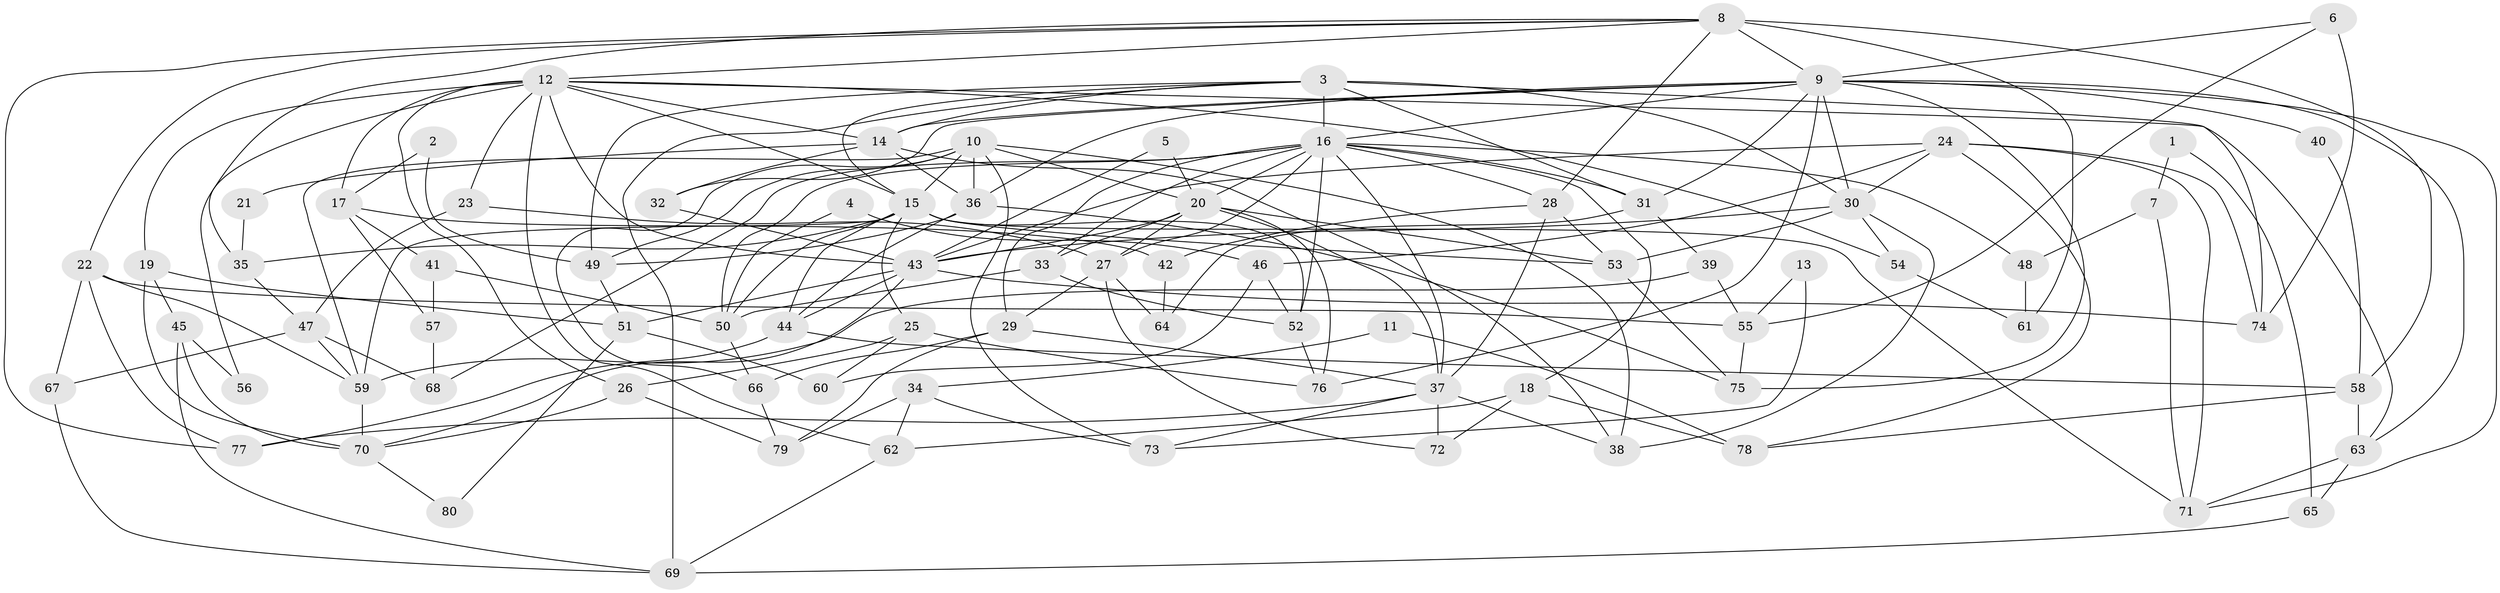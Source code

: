 // original degree distribution, {2: 0.12030075187969924, 6: 0.10526315789473684, 4: 0.2932330827067669, 3: 0.2556390977443609, 5: 0.20300751879699247, 8: 0.015037593984962405, 7: 0.007518796992481203}
// Generated by graph-tools (version 1.1) at 2025/51/03/04/25 22:51:15]
// undirected, 80 vertices, 189 edges
graph export_dot {
  node [color=gray90,style=filled];
  1;
  2;
  3;
  4;
  5;
  6;
  7;
  8;
  9;
  10;
  11;
  12;
  13;
  14;
  15;
  16;
  17;
  18;
  19;
  20;
  21;
  22;
  23;
  24;
  25;
  26;
  27;
  28;
  29;
  30;
  31;
  32;
  33;
  34;
  35;
  36;
  37;
  38;
  39;
  40;
  41;
  42;
  43;
  44;
  45;
  46;
  47;
  48;
  49;
  50;
  51;
  52;
  53;
  54;
  55;
  56;
  57;
  58;
  59;
  60;
  61;
  62;
  63;
  64;
  65;
  66;
  67;
  68;
  69;
  70;
  71;
  72;
  73;
  74;
  75;
  76;
  77;
  78;
  79;
  80;
  1 -- 7 [weight=1.0];
  1 -- 65 [weight=1.0];
  2 -- 17 [weight=1.0];
  2 -- 49 [weight=1.0];
  3 -- 14 [weight=1.0];
  3 -- 15 [weight=1.0];
  3 -- 16 [weight=2.0];
  3 -- 30 [weight=1.0];
  3 -- 31 [weight=1.0];
  3 -- 49 [weight=1.0];
  3 -- 69 [weight=1.0];
  3 -- 74 [weight=1.0];
  4 -- 46 [weight=1.0];
  4 -- 50 [weight=1.0];
  5 -- 20 [weight=1.0];
  5 -- 43 [weight=1.0];
  6 -- 9 [weight=1.0];
  6 -- 55 [weight=1.0];
  6 -- 74 [weight=1.0];
  7 -- 48 [weight=1.0];
  7 -- 71 [weight=1.0];
  8 -- 9 [weight=1.0];
  8 -- 12 [weight=1.0];
  8 -- 22 [weight=1.0];
  8 -- 28 [weight=1.0];
  8 -- 35 [weight=1.0];
  8 -- 58 [weight=2.0];
  8 -- 61 [weight=1.0];
  8 -- 77 [weight=1.0];
  9 -- 14 [weight=1.0];
  9 -- 16 [weight=1.0];
  9 -- 30 [weight=1.0];
  9 -- 31 [weight=1.0];
  9 -- 32 [weight=1.0];
  9 -- 36 [weight=1.0];
  9 -- 40 [weight=1.0];
  9 -- 63 [weight=1.0];
  9 -- 71 [weight=1.0];
  9 -- 75 [weight=1.0];
  9 -- 76 [weight=1.0];
  10 -- 15 [weight=2.0];
  10 -- 20 [weight=1.0];
  10 -- 36 [weight=3.0];
  10 -- 38 [weight=1.0];
  10 -- 49 [weight=1.0];
  10 -- 59 [weight=1.0];
  10 -- 66 [weight=1.0];
  10 -- 73 [weight=1.0];
  11 -- 34 [weight=1.0];
  11 -- 78 [weight=1.0];
  12 -- 14 [weight=1.0];
  12 -- 15 [weight=1.0];
  12 -- 17 [weight=1.0];
  12 -- 19 [weight=1.0];
  12 -- 23 [weight=1.0];
  12 -- 26 [weight=1.0];
  12 -- 43 [weight=1.0];
  12 -- 54 [weight=2.0];
  12 -- 56 [weight=1.0];
  12 -- 62 [weight=1.0];
  12 -- 63 [weight=1.0];
  13 -- 55 [weight=1.0];
  13 -- 73 [weight=1.0];
  14 -- 21 [weight=1.0];
  14 -- 32 [weight=1.0];
  14 -- 36 [weight=1.0];
  14 -- 38 [weight=1.0];
  15 -- 25 [weight=1.0];
  15 -- 35 [weight=2.0];
  15 -- 44 [weight=1.0];
  15 -- 50 [weight=1.0];
  15 -- 52 [weight=1.0];
  15 -- 53 [weight=1.0];
  15 -- 59 [weight=1.0];
  15 -- 71 [weight=2.0];
  16 -- 18 [weight=1.0];
  16 -- 20 [weight=1.0];
  16 -- 27 [weight=1.0];
  16 -- 28 [weight=1.0];
  16 -- 29 [weight=2.0];
  16 -- 31 [weight=1.0];
  16 -- 33 [weight=1.0];
  16 -- 37 [weight=2.0];
  16 -- 48 [weight=1.0];
  16 -- 50 [weight=1.0];
  16 -- 52 [weight=1.0];
  16 -- 68 [weight=1.0];
  17 -- 41 [weight=1.0];
  17 -- 42 [weight=2.0];
  17 -- 57 [weight=1.0];
  18 -- 62 [weight=1.0];
  18 -- 72 [weight=1.0];
  18 -- 78 [weight=1.0];
  19 -- 45 [weight=1.0];
  19 -- 51 [weight=1.0];
  19 -- 70 [weight=1.0];
  20 -- 27 [weight=3.0];
  20 -- 33 [weight=1.0];
  20 -- 37 [weight=2.0];
  20 -- 43 [weight=2.0];
  20 -- 53 [weight=1.0];
  20 -- 76 [weight=1.0];
  21 -- 35 [weight=1.0];
  22 -- 55 [weight=1.0];
  22 -- 59 [weight=1.0];
  22 -- 67 [weight=1.0];
  22 -- 77 [weight=1.0];
  23 -- 27 [weight=1.0];
  23 -- 47 [weight=1.0];
  24 -- 30 [weight=1.0];
  24 -- 43 [weight=1.0];
  24 -- 46 [weight=1.0];
  24 -- 71 [weight=1.0];
  24 -- 74 [weight=1.0];
  24 -- 78 [weight=1.0];
  25 -- 26 [weight=1.0];
  25 -- 60 [weight=1.0];
  25 -- 76 [weight=1.0];
  26 -- 70 [weight=1.0];
  26 -- 79 [weight=1.0];
  27 -- 29 [weight=1.0];
  27 -- 64 [weight=2.0];
  27 -- 72 [weight=1.0];
  28 -- 37 [weight=1.0];
  28 -- 42 [weight=1.0];
  28 -- 53 [weight=1.0];
  29 -- 37 [weight=1.0];
  29 -- 66 [weight=1.0];
  29 -- 79 [weight=1.0];
  30 -- 38 [weight=1.0];
  30 -- 43 [weight=1.0];
  30 -- 53 [weight=1.0];
  30 -- 54 [weight=1.0];
  31 -- 39 [weight=1.0];
  31 -- 64 [weight=1.0];
  32 -- 43 [weight=1.0];
  33 -- 50 [weight=1.0];
  33 -- 52 [weight=1.0];
  34 -- 62 [weight=1.0];
  34 -- 73 [weight=1.0];
  34 -- 79 [weight=1.0];
  35 -- 47 [weight=1.0];
  36 -- 44 [weight=1.0];
  36 -- 49 [weight=1.0];
  36 -- 75 [weight=1.0];
  37 -- 38 [weight=1.0];
  37 -- 72 [weight=1.0];
  37 -- 73 [weight=1.0];
  37 -- 77 [weight=1.0];
  39 -- 55 [weight=1.0];
  39 -- 59 [weight=1.0];
  40 -- 58 [weight=1.0];
  41 -- 50 [weight=1.0];
  41 -- 57 [weight=1.0];
  42 -- 64 [weight=1.0];
  43 -- 44 [weight=1.0];
  43 -- 51 [weight=1.0];
  43 -- 70 [weight=1.0];
  43 -- 74 [weight=1.0];
  44 -- 58 [weight=1.0];
  44 -- 77 [weight=1.0];
  45 -- 56 [weight=1.0];
  45 -- 69 [weight=1.0];
  45 -- 70 [weight=1.0];
  46 -- 52 [weight=1.0];
  46 -- 60 [weight=1.0];
  47 -- 59 [weight=1.0];
  47 -- 67 [weight=1.0];
  47 -- 68 [weight=1.0];
  48 -- 61 [weight=1.0];
  49 -- 51 [weight=1.0];
  50 -- 66 [weight=1.0];
  51 -- 60 [weight=1.0];
  51 -- 80 [weight=1.0];
  52 -- 76 [weight=1.0];
  53 -- 75 [weight=1.0];
  54 -- 61 [weight=1.0];
  55 -- 75 [weight=1.0];
  57 -- 68 [weight=1.0];
  58 -- 63 [weight=1.0];
  58 -- 78 [weight=1.0];
  59 -- 70 [weight=2.0];
  62 -- 69 [weight=1.0];
  63 -- 65 [weight=1.0];
  63 -- 71 [weight=1.0];
  65 -- 69 [weight=1.0];
  66 -- 79 [weight=1.0];
  67 -- 69 [weight=1.0];
  70 -- 80 [weight=1.0];
}
